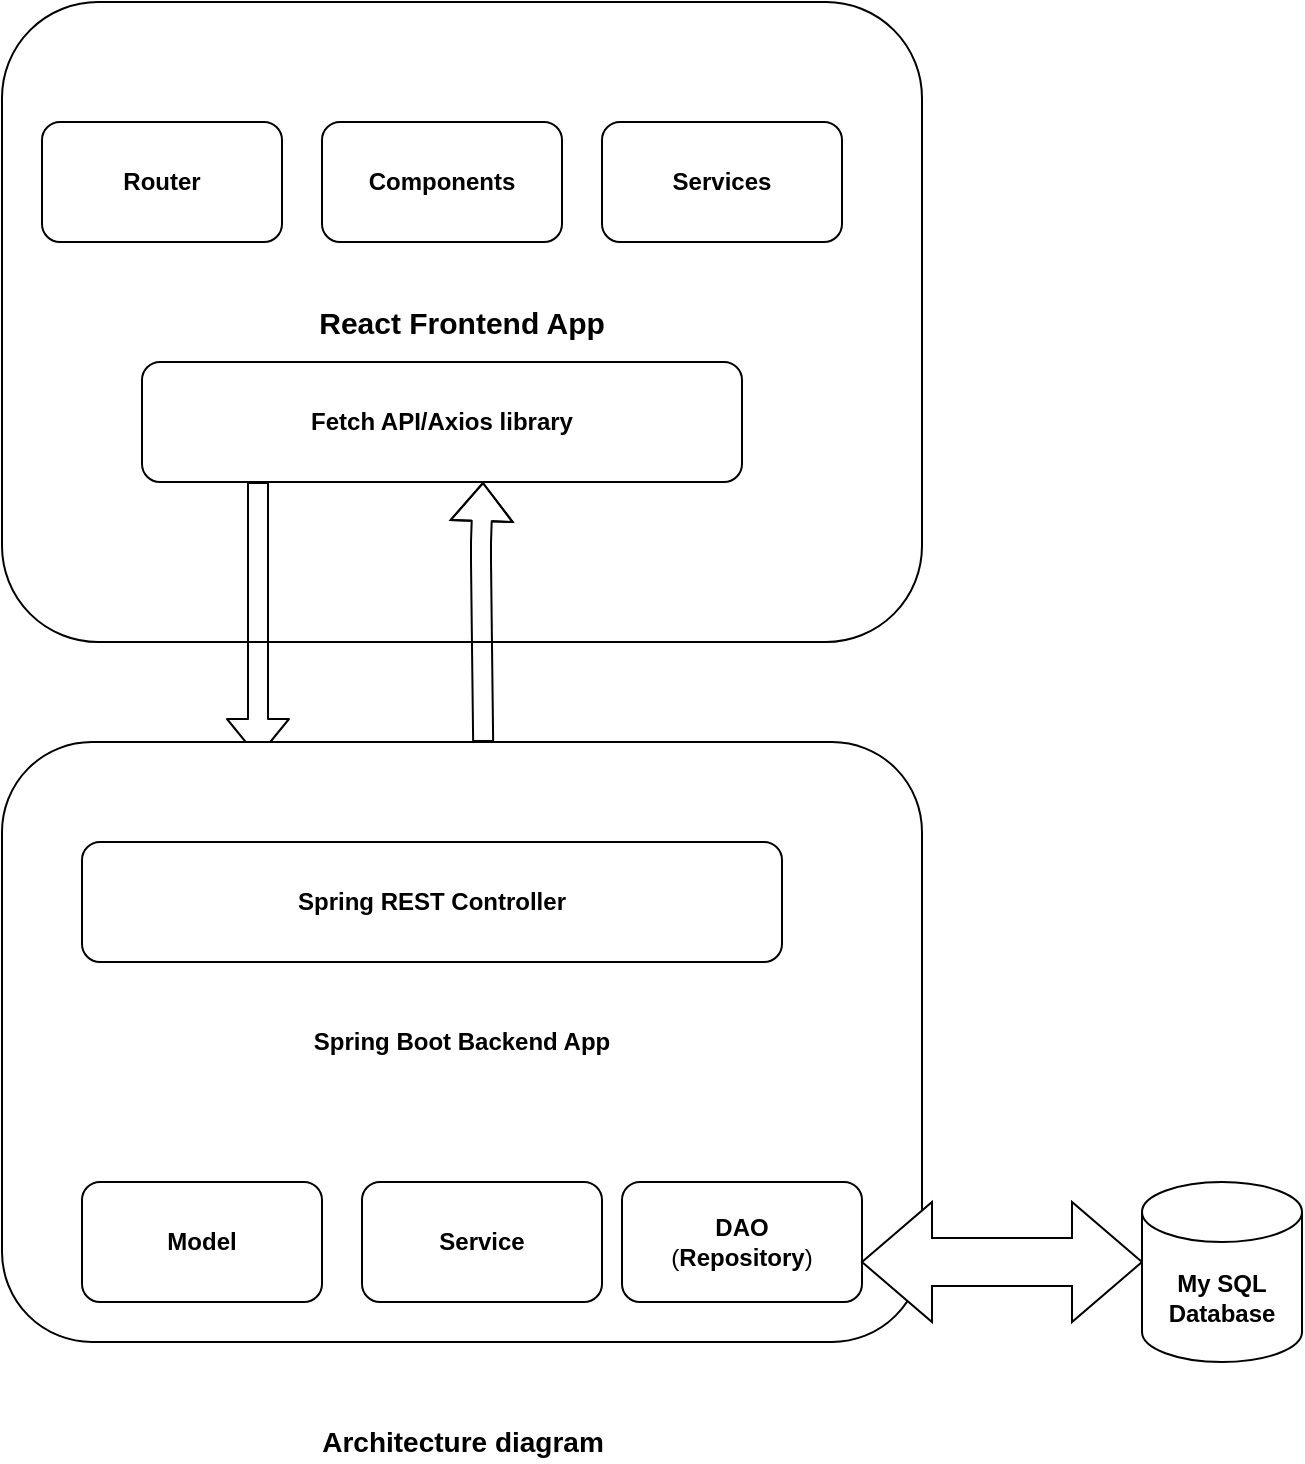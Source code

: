 <mxfile version="15.0.6" type="github">
  <diagram id="2Kxqgk4YQ3BK2at1uDBS" name="Page-1">
    <mxGraphModel dx="782" dy="379" grid="1" gridSize="10" guides="1" tooltips="1" connect="1" arrows="1" fold="1" page="1" pageScale="1" pageWidth="827" pageHeight="1169" math="0" shadow="0">
      <root>
        <mxCell id="0" />
        <mxCell id="1" parent="0" />
        <mxCell id="uTOlh8sTB7G8Z9NEcVTo-3" value="&lt;b&gt;&lt;font style=&quot;font-size: 15px&quot;&gt;React Frontend App&lt;/font&gt;&lt;/b&gt;" style="rounded=1;whiteSpace=wrap;html=1;" vertex="1" parent="1">
          <mxGeometry x="140" y="120" width="460" height="320" as="geometry" />
        </mxCell>
        <mxCell id="uTOlh8sTB7G8Z9NEcVTo-10" value="&lt;b&gt;Router&lt;/b&gt;" style="rounded=1;whiteSpace=wrap;html=1;" vertex="1" parent="1">
          <mxGeometry x="160" y="180" width="120" height="60" as="geometry" />
        </mxCell>
        <mxCell id="uTOlh8sTB7G8Z9NEcVTo-11" value="&lt;b&gt;Components&lt;/b&gt;" style="rounded=1;whiteSpace=wrap;html=1;" vertex="1" parent="1">
          <mxGeometry x="300" y="180" width="120" height="60" as="geometry" />
        </mxCell>
        <mxCell id="uTOlh8sTB7G8Z9NEcVTo-12" value="&lt;b&gt;Services&lt;/b&gt;" style="rounded=1;whiteSpace=wrap;html=1;" vertex="1" parent="1">
          <mxGeometry x="440" y="180" width="120" height="60" as="geometry" />
        </mxCell>
        <mxCell id="uTOlh8sTB7G8Z9NEcVTo-13" value="&lt;b&gt;Fetch API/Axios library&lt;/b&gt;" style="rounded=1;whiteSpace=wrap;html=1;" vertex="1" parent="1">
          <mxGeometry x="210" y="300" width="300" height="60" as="geometry" />
        </mxCell>
        <mxCell id="uTOlh8sTB7G8Z9NEcVTo-14" value="" style="shape=flexArrow;endArrow=classic;html=1;" edge="1" parent="1">
          <mxGeometry width="50" height="50" relative="1" as="geometry">
            <mxPoint x="268" y="360" as="sourcePoint" />
            <mxPoint x="268" y="498" as="targetPoint" />
          </mxGeometry>
        </mxCell>
        <mxCell id="uTOlh8sTB7G8Z9NEcVTo-15" value="" style="shape=flexArrow;endArrow=classic;html=1;exitX=0.523;exitY=0;exitDx=0;exitDy=0;exitPerimeter=0;" edge="1" parent="1" source="uTOlh8sTB7G8Z9NEcVTo-16">
          <mxGeometry width="50" height="50" relative="1" as="geometry">
            <mxPoint x="380.5" y="487" as="sourcePoint" />
            <mxPoint x="380.5" y="360" as="targetPoint" />
            <Array as="points">
              <mxPoint x="379.5" y="400" />
              <mxPoint x="379.5" y="390" />
            </Array>
          </mxGeometry>
        </mxCell>
        <mxCell id="uTOlh8sTB7G8Z9NEcVTo-16" value="&lt;b&gt;Spring Boot Backend App&lt;/b&gt;" style="rounded=1;whiteSpace=wrap;html=1;" vertex="1" parent="1">
          <mxGeometry x="140" y="490" width="460" height="300" as="geometry" />
        </mxCell>
        <mxCell id="uTOlh8sTB7G8Z9NEcVTo-18" value="&lt;b&gt;Spring REST Controller&lt;/b&gt;" style="rounded=1;whiteSpace=wrap;html=1;" vertex="1" parent="1">
          <mxGeometry x="180" y="540" width="350" height="60" as="geometry" />
        </mxCell>
        <mxCell id="uTOlh8sTB7G8Z9NEcVTo-19" value="&lt;b&gt;Model&lt;/b&gt;" style="rounded=1;whiteSpace=wrap;html=1;" vertex="1" parent="1">
          <mxGeometry x="180" y="710" width="120" height="60" as="geometry" />
        </mxCell>
        <mxCell id="uTOlh8sTB7G8Z9NEcVTo-20" value="&lt;b&gt;Service&lt;/b&gt;" style="rounded=1;whiteSpace=wrap;html=1;" vertex="1" parent="1">
          <mxGeometry x="320" y="710" width="120" height="60" as="geometry" />
        </mxCell>
        <mxCell id="uTOlh8sTB7G8Z9NEcVTo-21" value="&lt;b&gt;DAO&lt;br&gt;&lt;/b&gt;(&lt;b&gt;Repository&lt;/b&gt;)" style="rounded=1;whiteSpace=wrap;html=1;" vertex="1" parent="1">
          <mxGeometry x="450" y="710" width="120" height="60" as="geometry" />
        </mxCell>
        <mxCell id="uTOlh8sTB7G8Z9NEcVTo-22" style="edgeStyle=orthogonalEdgeStyle;rounded=0;orthogonalLoop=1;jettySize=auto;html=1;exitX=0.5;exitY=1;exitDx=0;exitDy=0;" edge="1" parent="1" source="uTOlh8sTB7G8Z9NEcVTo-16" target="uTOlh8sTB7G8Z9NEcVTo-16">
          <mxGeometry relative="1" as="geometry" />
        </mxCell>
        <mxCell id="uTOlh8sTB7G8Z9NEcVTo-29" value="" style="html=1;shadow=0;dashed=0;align=center;verticalAlign=middle;shape=mxgraph.arrows2.twoWayArrow;dy=0.6;dx=35;" vertex="1" parent="1">
          <mxGeometry x="570" y="720" width="140" height="60" as="geometry" />
        </mxCell>
        <mxCell id="uTOlh8sTB7G8Z9NEcVTo-30" value="&lt;b&gt;My SQL&lt;br&gt;Database&lt;/b&gt;" style="shape=cylinder3;whiteSpace=wrap;html=1;boundedLbl=1;backgroundOutline=1;size=15;" vertex="1" parent="1">
          <mxGeometry x="710" y="710" width="80" height="90" as="geometry" />
        </mxCell>
        <mxCell id="uTOlh8sTB7G8Z9NEcVTo-31" value="&lt;b&gt;&lt;font style=&quot;font-size: 14px&quot;&gt;Architecture diagram&lt;/font&gt;&lt;/b&gt;" style="text;html=1;align=center;verticalAlign=middle;resizable=0;points=[];autosize=1;strokeColor=none;fillColor=none;" vertex="1" parent="1">
          <mxGeometry x="290" y="830" width="160" height="20" as="geometry" />
        </mxCell>
      </root>
    </mxGraphModel>
  </diagram>
</mxfile>
